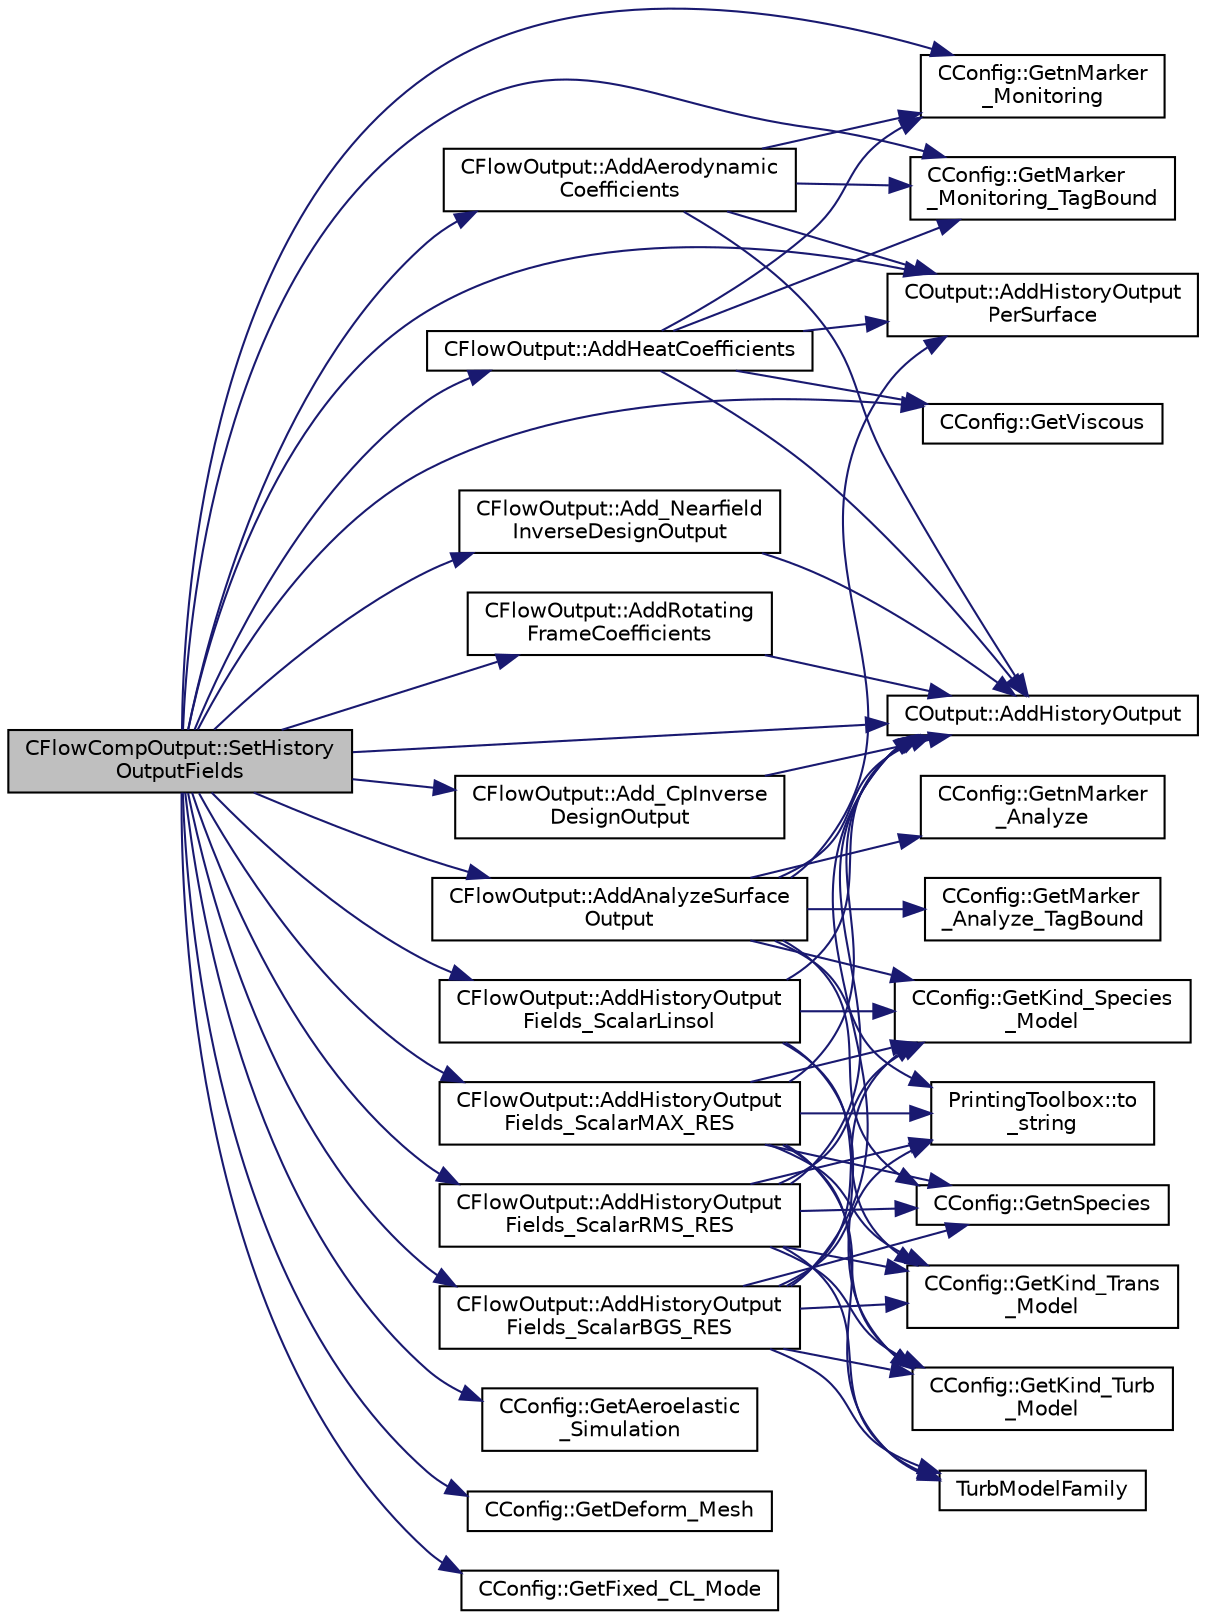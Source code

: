digraph "CFlowCompOutput::SetHistoryOutputFields"
{
 // LATEX_PDF_SIZE
  edge [fontname="Helvetica",fontsize="10",labelfontname="Helvetica",labelfontsize="10"];
  node [fontname="Helvetica",fontsize="10",shape=record];
  rankdir="LR";
  Node1 [label="CFlowCompOutput::SetHistory\lOutputFields",height=0.2,width=0.4,color="black", fillcolor="grey75", style="filled", fontcolor="black",tooltip="Set the available history output fields."];
  Node1 -> Node2 [color="midnightblue",fontsize="10",style="solid",fontname="Helvetica"];
  Node2 [label="CFlowOutput::Add_CpInverse\lDesignOutput",height=0.2,width=0.4,color="black", fillcolor="white", style="filled",URL="$classCFlowOutput.html#ad5037ca1dace6ea912e63a8692c2853c",tooltip="Add CP inverse design output as history fields."];
  Node2 -> Node3 [color="midnightblue",fontsize="10",style="solid",fontname="Helvetica"];
  Node3 [label="COutput::AddHistoryOutput",height=0.2,width=0.4,color="black", fillcolor="white", style="filled",URL="$classCOutput.html#ad5ee424d364346cbd6dc27ffbab35e0a",tooltip="Add a new field to the history output."];
  Node1 -> Node4 [color="midnightblue",fontsize="10",style="solid",fontname="Helvetica"];
  Node4 [label="CFlowOutput::Add_Nearfield\lInverseDesignOutput",height=0.2,width=0.4,color="black", fillcolor="white", style="filled",URL="$classCFlowOutput.html#aca0812b3158aebd12d575c4f789a59dc",tooltip="Add nearfield inverse design output as history fields."];
  Node4 -> Node3 [color="midnightblue",fontsize="10",style="solid",fontname="Helvetica"];
  Node1 -> Node5 [color="midnightblue",fontsize="10",style="solid",fontname="Helvetica"];
  Node5 [label="CFlowOutput::AddAerodynamic\lCoefficients",height=0.2,width=0.4,color="black", fillcolor="white", style="filled",URL="$classCFlowOutput.html#af6c3e440981fbdb044b2c60bb14b277b",tooltip="Add aerodynamic coefficients as output fields."];
  Node5 -> Node3 [color="midnightblue",fontsize="10",style="solid",fontname="Helvetica"];
  Node5 -> Node6 [color="midnightblue",fontsize="10",style="solid",fontname="Helvetica"];
  Node6 [label="COutput::AddHistoryOutput\lPerSurface",height=0.2,width=0.4,color="black", fillcolor="white", style="filled",URL="$classCOutput.html#a8777541eeb47d01a7cc0cf646dfb44bb",tooltip="Add a new field per surface marker to the history output."];
  Node5 -> Node7 [color="midnightblue",fontsize="10",style="solid",fontname="Helvetica"];
  Node7 [label="CConfig::GetMarker\l_Monitoring_TagBound",height=0.2,width=0.4,color="black", fillcolor="white", style="filled",URL="$classCConfig.html#a4558fc163c393e628050e7a2273673f1",tooltip="Get the name of the surface defined in the geometry file."];
  Node5 -> Node8 [color="midnightblue",fontsize="10",style="solid",fontname="Helvetica"];
  Node8 [label="CConfig::GetnMarker\l_Monitoring",height=0.2,width=0.4,color="black", fillcolor="white", style="filled",URL="$classCConfig.html#a6e65810e59b8015104b84c4fd5b1d7f9",tooltip="Get the total number of monitoring markers."];
  Node1 -> Node9 [color="midnightblue",fontsize="10",style="solid",fontname="Helvetica"];
  Node9 [label="CFlowOutput::AddAnalyzeSurface\lOutput",height=0.2,width=0.4,color="black", fillcolor="white", style="filled",URL="$classCFlowOutput.html#a770323629fcc5378fee9de3cb0492036",tooltip="Add flow surface output fields."];
  Node9 -> Node3 [color="midnightblue",fontsize="10",style="solid",fontname="Helvetica"];
  Node9 -> Node6 [color="midnightblue",fontsize="10",style="solid",fontname="Helvetica"];
  Node9 -> Node10 [color="midnightblue",fontsize="10",style="solid",fontname="Helvetica"];
  Node10 [label="CConfig::GetKind_Species\l_Model",height=0.2,width=0.4,color="black", fillcolor="white", style="filled",URL="$classCConfig.html#a7416428b6139fe85180e5e8d190506aa",tooltip="Get the kind of the species model."];
  Node9 -> Node11 [color="midnightblue",fontsize="10",style="solid",fontname="Helvetica"];
  Node11 [label="CConfig::GetMarker\l_Analyze_TagBound",height=0.2,width=0.4,color="black", fillcolor="white", style="filled",URL="$classCConfig.html#a6da531ecb37b0efa70e55a16621c4783",tooltip="Get the name of the surface defined in the geometry file."];
  Node9 -> Node12 [color="midnightblue",fontsize="10",style="solid",fontname="Helvetica"];
  Node12 [label="CConfig::GetnMarker\l_Analyze",height=0.2,width=0.4,color="black", fillcolor="white", style="filled",URL="$classCConfig.html#a3f097c919da47e78ba1fbf204ed5c9b2",tooltip="Get the total number of moving markers."];
  Node9 -> Node13 [color="midnightblue",fontsize="10",style="solid",fontname="Helvetica"];
  Node13 [label="CConfig::GetnSpecies",height=0.2,width=0.4,color="black", fillcolor="white", style="filled",URL="$classCConfig.html#acca4077dbb4f00718adc5e831b561927",tooltip="Provides the number of species present in the gas mixture."];
  Node9 -> Node14 [color="midnightblue",fontsize="10",style="solid",fontname="Helvetica"];
  Node14 [label="PrintingToolbox::to\l_string",height=0.2,width=0.4,color="black", fillcolor="white", style="filled",URL="$namespacePrintingToolbox.html#a382f3911ccba468c241c530ae0c78b63",tooltip=" "];
  Node1 -> Node15 [color="midnightblue",fontsize="10",style="solid",fontname="Helvetica"];
  Node15 [label="CFlowOutput::AddHeatCoefficients",height=0.2,width=0.4,color="black", fillcolor="white", style="filled",URL="$classCFlowOutput.html#a02ca59474a25c20660abd64e072b036d",tooltip="Add heat flux coefficients as output fields."];
  Node15 -> Node3 [color="midnightblue",fontsize="10",style="solid",fontname="Helvetica"];
  Node15 -> Node6 [color="midnightblue",fontsize="10",style="solid",fontname="Helvetica"];
  Node15 -> Node7 [color="midnightblue",fontsize="10",style="solid",fontname="Helvetica"];
  Node15 -> Node8 [color="midnightblue",fontsize="10",style="solid",fontname="Helvetica"];
  Node15 -> Node16 [color="midnightblue",fontsize="10",style="solid",fontname="Helvetica"];
  Node16 [label="CConfig::GetViscous",height=0.2,width=0.4,color="black", fillcolor="white", style="filled",URL="$classCConfig.html#ad59acb5f80aaddccaa0f2f5bef3e3e78",tooltip="Determines if problem is viscous."];
  Node1 -> Node3 [color="midnightblue",fontsize="10",style="solid",fontname="Helvetica"];
  Node1 -> Node17 [color="midnightblue",fontsize="10",style="solid",fontname="Helvetica"];
  Node17 [label="CFlowOutput::AddHistoryOutput\lFields_ScalarBGS_RES",height=0.2,width=0.4,color="black", fillcolor="white", style="filled",URL="$classCFlowOutput.html#a25002adddaec3a9874793c5a936bf73c",tooltip="Add scalar (turbulence/species) history fields for the BGS Residual (FVMComp, FVMInc,..."];
  Node17 -> Node3 [color="midnightblue",fontsize="10",style="solid",fontname="Helvetica"];
  Node17 -> Node10 [color="midnightblue",fontsize="10",style="solid",fontname="Helvetica"];
  Node17 -> Node18 [color="midnightblue",fontsize="10",style="solid",fontname="Helvetica"];
  Node18 [label="CConfig::GetKind_Trans\l_Model",height=0.2,width=0.4,color="black", fillcolor="white", style="filled",URL="$classCConfig.html#aa3491085ca1a0997d8fb58698bb64fb6",tooltip="Get the kind of the transition model."];
  Node17 -> Node19 [color="midnightblue",fontsize="10",style="solid",fontname="Helvetica"];
  Node19 [label="CConfig::GetKind_Turb\l_Model",height=0.2,width=0.4,color="black", fillcolor="white", style="filled",URL="$classCConfig.html#a42cf888b42ce34079b2e3987bbf147dd",tooltip="Get the kind of the turbulence model."];
  Node17 -> Node13 [color="midnightblue",fontsize="10",style="solid",fontname="Helvetica"];
  Node17 -> Node14 [color="midnightblue",fontsize="10",style="solid",fontname="Helvetica"];
  Node17 -> Node20 [color="midnightblue",fontsize="10",style="solid",fontname="Helvetica"];
  Node20 [label="TurbModelFamily",height=0.2,width=0.4,color="black", fillcolor="white", style="filled",URL="$option__structure_8hpp.html#acee0f471c4a6420e3aea11c08e6bd980",tooltip="Associate turb models with their family."];
  Node1 -> Node21 [color="midnightblue",fontsize="10",style="solid",fontname="Helvetica"];
  Node21 [label="CFlowOutput::AddHistoryOutput\lFields_ScalarLinsol",height=0.2,width=0.4,color="black", fillcolor="white", style="filled",URL="$classCFlowOutput.html#a9aba06754f636df9fb9538613efe9f34",tooltip="Add scalar (turbulence/species) history fields for the linear solver (FVMComp, FVMInc,..."];
  Node21 -> Node3 [color="midnightblue",fontsize="10",style="solid",fontname="Helvetica"];
  Node21 -> Node10 [color="midnightblue",fontsize="10",style="solid",fontname="Helvetica"];
  Node21 -> Node18 [color="midnightblue",fontsize="10",style="solid",fontname="Helvetica"];
  Node21 -> Node19 [color="midnightblue",fontsize="10",style="solid",fontname="Helvetica"];
  Node1 -> Node22 [color="midnightblue",fontsize="10",style="solid",fontname="Helvetica"];
  Node22 [label="CFlowOutput::AddHistoryOutput\lFields_ScalarMAX_RES",height=0.2,width=0.4,color="black", fillcolor="white", style="filled",URL="$classCFlowOutput.html#a4909804b8bc466003569b0883db40eb7",tooltip="Add scalar (turbulence/species) history fields for the max Residual (FVMComp, FVMInc,..."];
  Node22 -> Node3 [color="midnightblue",fontsize="10",style="solid",fontname="Helvetica"];
  Node22 -> Node10 [color="midnightblue",fontsize="10",style="solid",fontname="Helvetica"];
  Node22 -> Node18 [color="midnightblue",fontsize="10",style="solid",fontname="Helvetica"];
  Node22 -> Node19 [color="midnightblue",fontsize="10",style="solid",fontname="Helvetica"];
  Node22 -> Node13 [color="midnightblue",fontsize="10",style="solid",fontname="Helvetica"];
  Node22 -> Node14 [color="midnightblue",fontsize="10",style="solid",fontname="Helvetica"];
  Node22 -> Node20 [color="midnightblue",fontsize="10",style="solid",fontname="Helvetica"];
  Node1 -> Node23 [color="midnightblue",fontsize="10",style="solid",fontname="Helvetica"];
  Node23 [label="CFlowOutput::AddHistoryOutput\lFields_ScalarRMS_RES",height=0.2,width=0.4,color="black", fillcolor="white", style="filled",URL="$classCFlowOutput.html#a006dc5717c07ca240a4067cb3049431f",tooltip="Add scalar (turbulence/species) history fields for the Residual RMS (FVMComp, FVMInc,..."];
  Node23 -> Node3 [color="midnightblue",fontsize="10",style="solid",fontname="Helvetica"];
  Node23 -> Node10 [color="midnightblue",fontsize="10",style="solid",fontname="Helvetica"];
  Node23 -> Node18 [color="midnightblue",fontsize="10",style="solid",fontname="Helvetica"];
  Node23 -> Node19 [color="midnightblue",fontsize="10",style="solid",fontname="Helvetica"];
  Node23 -> Node13 [color="midnightblue",fontsize="10",style="solid",fontname="Helvetica"];
  Node23 -> Node14 [color="midnightblue",fontsize="10",style="solid",fontname="Helvetica"];
  Node23 -> Node20 [color="midnightblue",fontsize="10",style="solid",fontname="Helvetica"];
  Node1 -> Node6 [color="midnightblue",fontsize="10",style="solid",fontname="Helvetica"];
  Node1 -> Node24 [color="midnightblue",fontsize="10",style="solid",fontname="Helvetica"];
  Node24 [label="CFlowOutput::AddRotating\lFrameCoefficients",height=0.2,width=0.4,color="black", fillcolor="white", style="filled",URL="$classCFlowOutput.html#af232e8739a99de613979d27be60bd24a",tooltip="Add rotating frame coefficients as output fields."];
  Node24 -> Node3 [color="midnightblue",fontsize="10",style="solid",fontname="Helvetica"];
  Node1 -> Node25 [color="midnightblue",fontsize="10",style="solid",fontname="Helvetica"];
  Node25 [label="CConfig::GetAeroelastic\l_Simulation",height=0.2,width=0.4,color="black", fillcolor="white", style="filled",URL="$classCConfig.html#ac40918bbc65c568104a5298dcfc28a5c",tooltip="Get information about the aeroelastic simulation."];
  Node1 -> Node26 [color="midnightblue",fontsize="10",style="solid",fontname="Helvetica"];
  Node26 [label="CConfig::GetDeform_Mesh",height=0.2,width=0.4,color="black", fillcolor="white", style="filled",URL="$classCConfig.html#a74c97dfeaa45d3f37d5696d798dafad9",tooltip="Get information about whether the mesh will be deformed using pseudo linear elasticity."];
  Node1 -> Node27 [color="midnightblue",fontsize="10",style="solid",fontname="Helvetica"];
  Node27 [label="CConfig::GetFixed_CL_Mode",height=0.2,width=0.4,color="black", fillcolor="white", style="filled",URL="$classCConfig.html#ae688e355a74025050498d8c03aee35b2",tooltip="Get information about whether to use fixed CL mode."];
  Node1 -> Node7 [color="midnightblue",fontsize="10",style="solid",fontname="Helvetica"];
  Node1 -> Node8 [color="midnightblue",fontsize="10",style="solid",fontname="Helvetica"];
  Node1 -> Node16 [color="midnightblue",fontsize="10",style="solid",fontname="Helvetica"];
}
